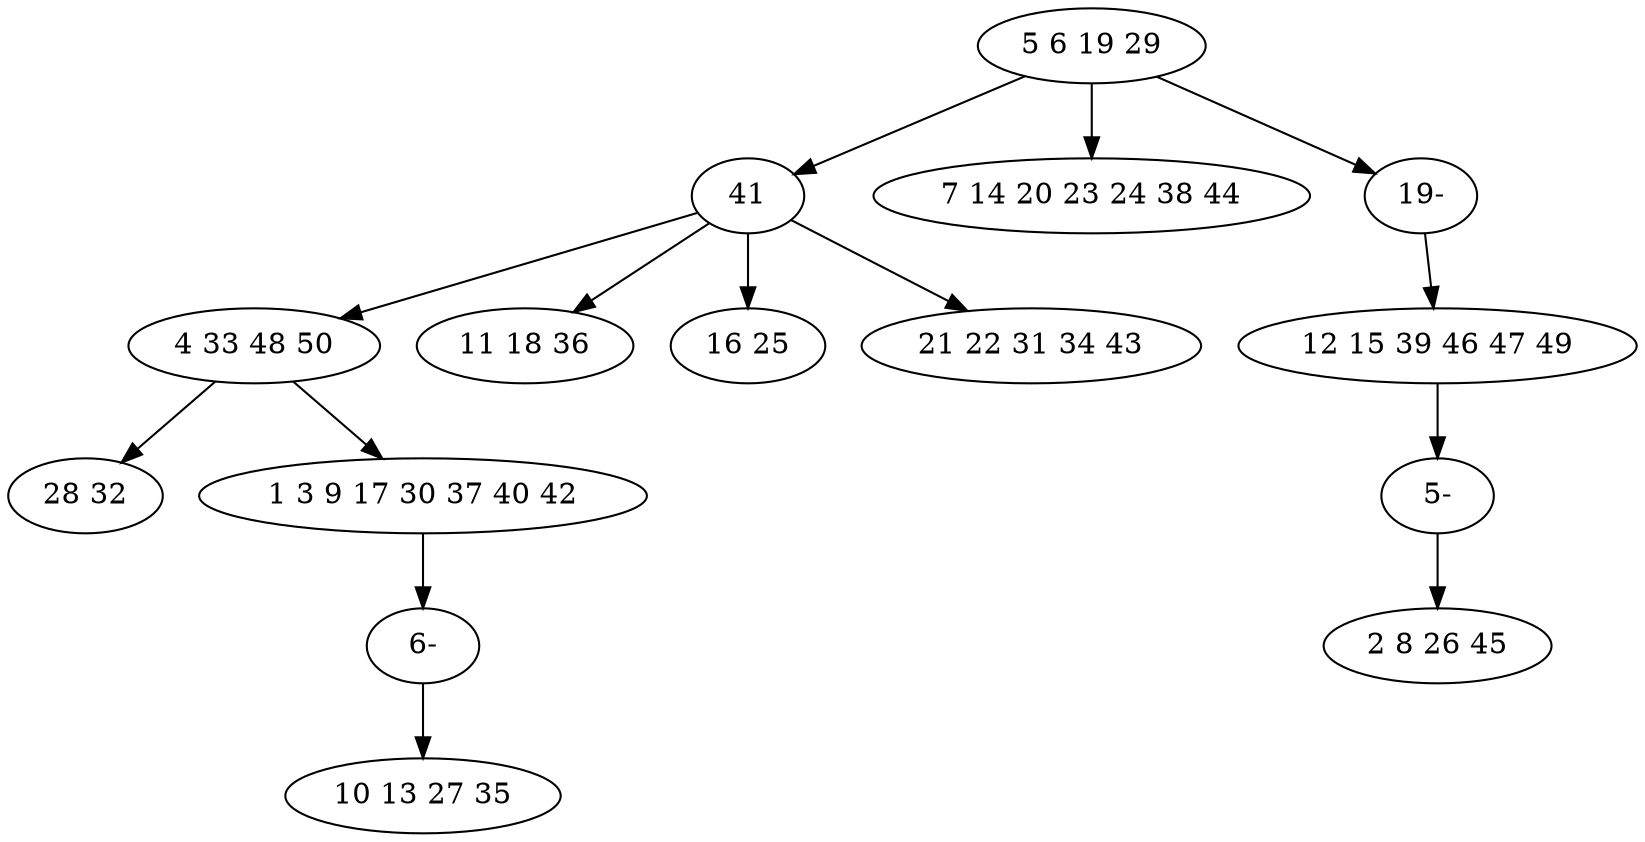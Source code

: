 digraph true_tree {
	"0" -> "1"
	"1" -> "2"
	"1" -> "3"
	"0" -> "4"
	"0" -> "12"
	"2" -> "6"
	"2" -> "7"
	"7" -> "14"
	"1" -> "9"
	"5" -> "13"
	"1" -> "11"
	"12" -> "5"
	"13" -> "10"
	"14" -> "8"
	"0" [label="5 6 19 29"];
	"1" [label="41"];
	"2" [label="4 33 48 50"];
	"3" [label="11 18 36"];
	"4" [label="7 14 20 23 24 38 44"];
	"5" [label="12 15 39 46 47 49"];
	"6" [label="28 32"];
	"7" [label="1 3 9 17 30 37 40 42"];
	"8" [label="10 13 27 35"];
	"9" [label="16 25"];
	"10" [label="2 8 26 45"];
	"11" [label="21 22 31 34 43"];
	"12" [label="19-"];
	"13" [label="5-"];
	"14" [label="6-"];
}
